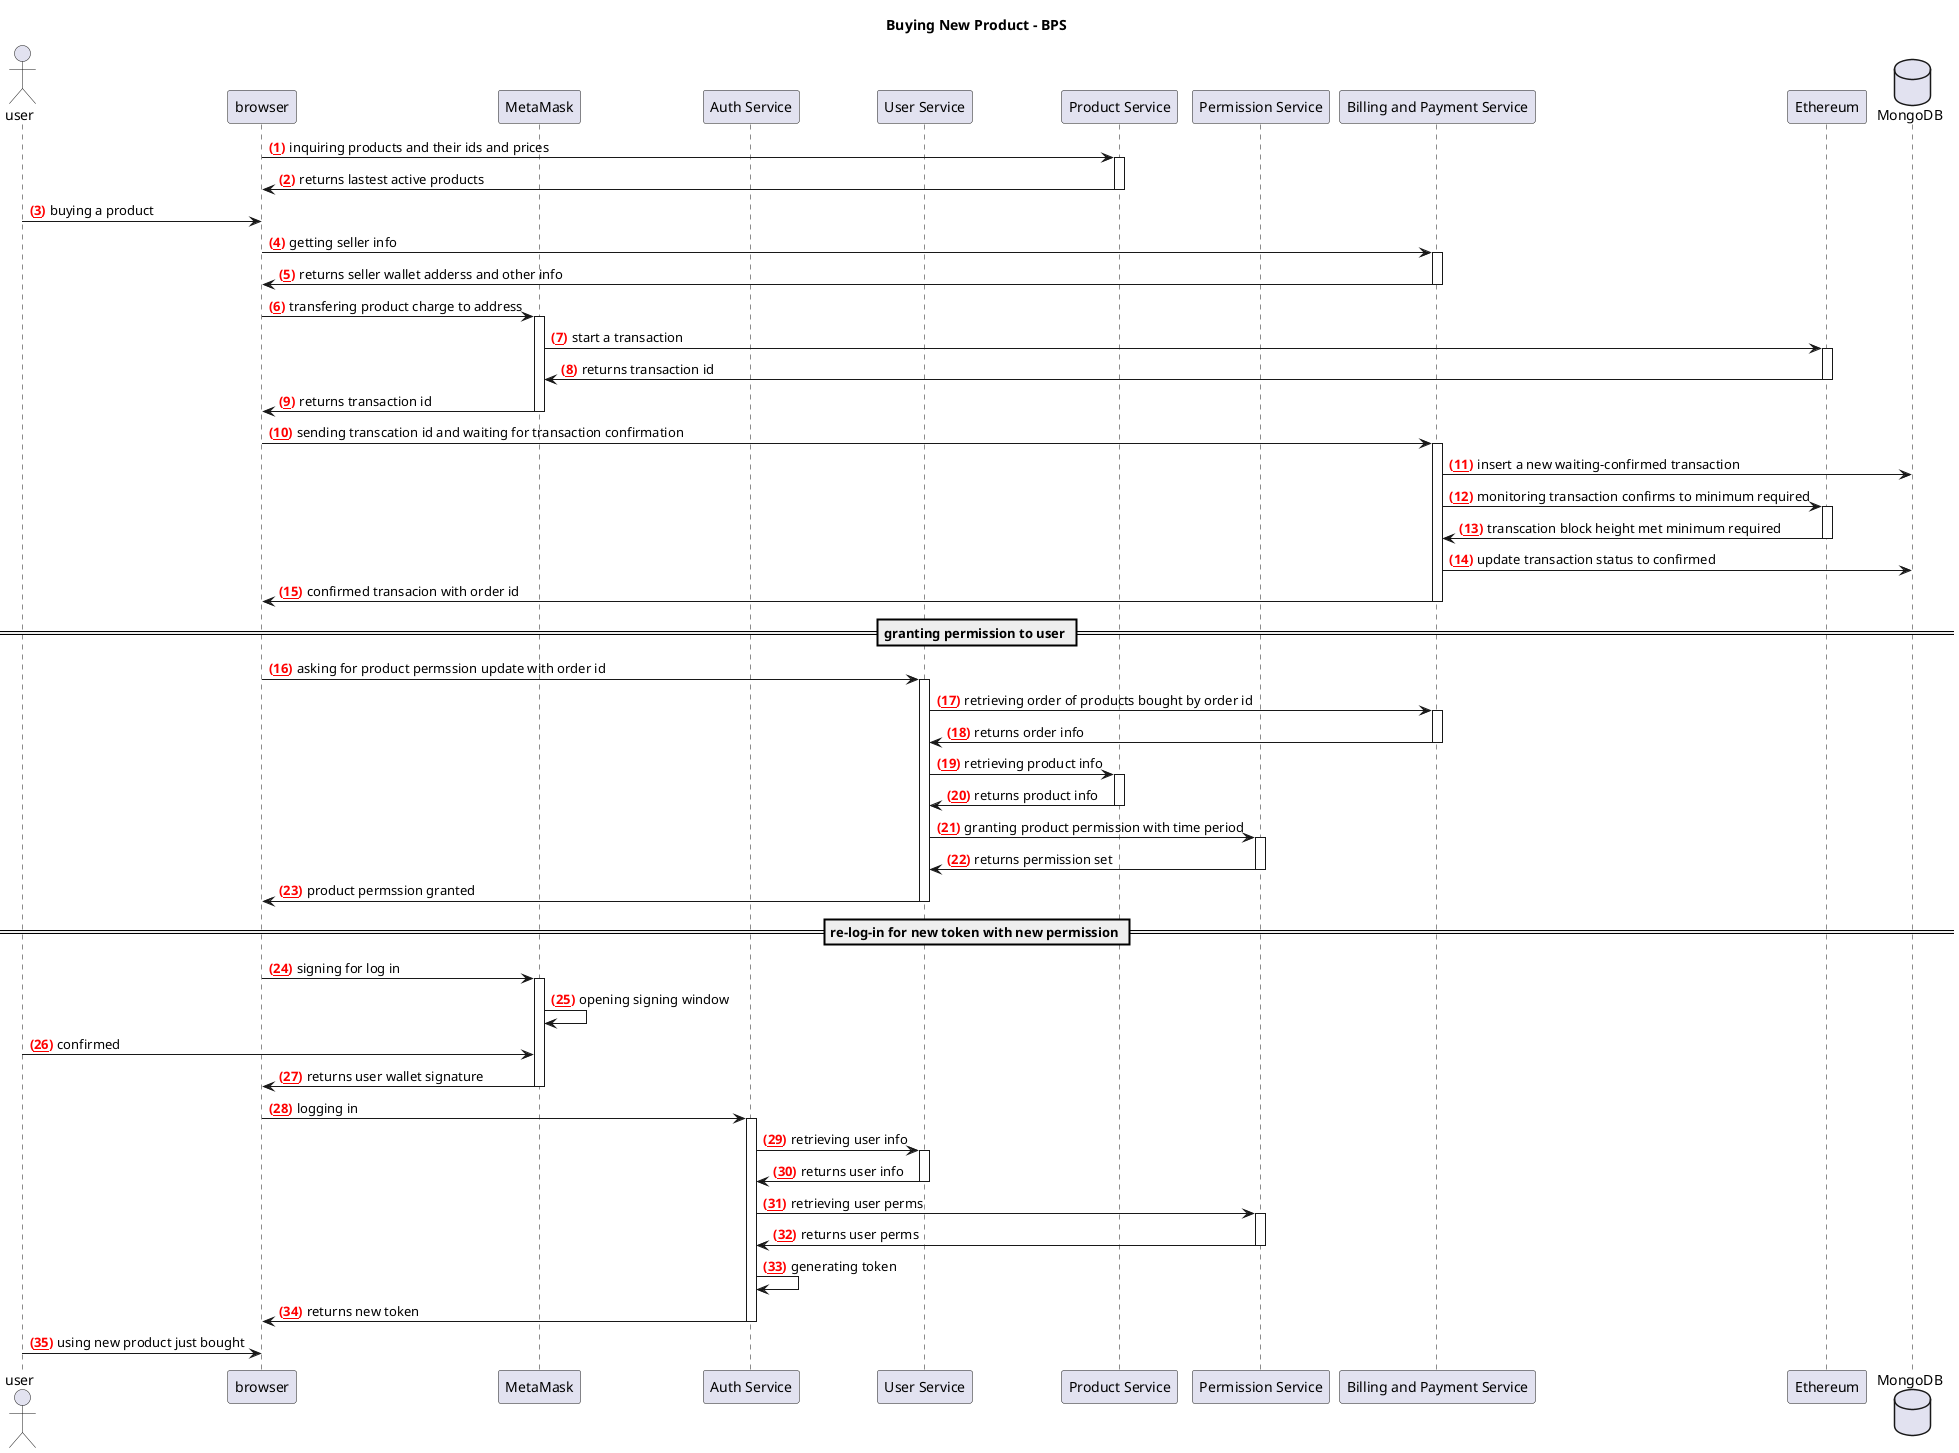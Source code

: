 @startuml
title Buying New Product - BPS

actor "user" as u
participant "browser" as b
participant "MetaMask" as mm
participant "Auth Service" as as
participant "User Service" as us
participant "Product Service" as ps
participant "Permission Service" as perms
participant "Billing and Payment Service" as bps
participant "Ethereum" as eth
database "MongoDB" as db

autonumber "<font color=red><b>(<u>##</u>)"

b -> ps: inquiring products and their ids and prices
activate ps
ps -> b: returns lastest active products
deactivate ps

u -> b: buying a product

b -> bps: getting seller info
activate bps
bps -> b: returns seller wallet adderss and other info
deactivate bps

b -> mm: transfering product charge to address
activate mm
mm -> eth: start a transaction
activate eth
eth -> mm: returns transaction id
deactivate eth
mm -> b: returns transaction id
deactivate mm

b -> bps: sending transcation id and waiting for transaction confirmation
activate bps
bps -> db: insert a new waiting-confirmed transaction
bps -> eth: monitoring transaction confirms to minimum required
activate eth
eth -> bps: transcation block height met minimum required
deactivate eth
bps -> db: update transaction status to confirmed
bps -> b: confirmed transacion with order id
deactivate bps

== granting permission to user ==

b -> us: asking for product permssion update with order id
activate us
us -> bps: retrieving order of products bought by order id
activate bps
bps -> us: returns order info
deactivate bps
us -> ps: retrieving product info
activate ps
ps -> us: returns product info
deactivate ps
us -> perms: granting product permission with time period
activate perms
perms -> us: returns permission set
deactivate perms
us -> b: product permssion granted 
deactivate us

== re-log-in for new token with new permission ==

b -> mm: signing for log in
activate mm
mm -> mm: opening signing window
u -> mm: confirmed
mm -> b: returns user wallet signature
deactivate mm
b -> as: logging in
activate as
as -> us: retrieving user info
activate us
us -> as: returns user info
deactivate us
as -> perms: retrieving user perms
activate perms
perms -> as: returns user perms
deactivate perms
as -> as: generating token
as -> b: returns new token
deactivate as
u -> b: using new product just bought

@enduml